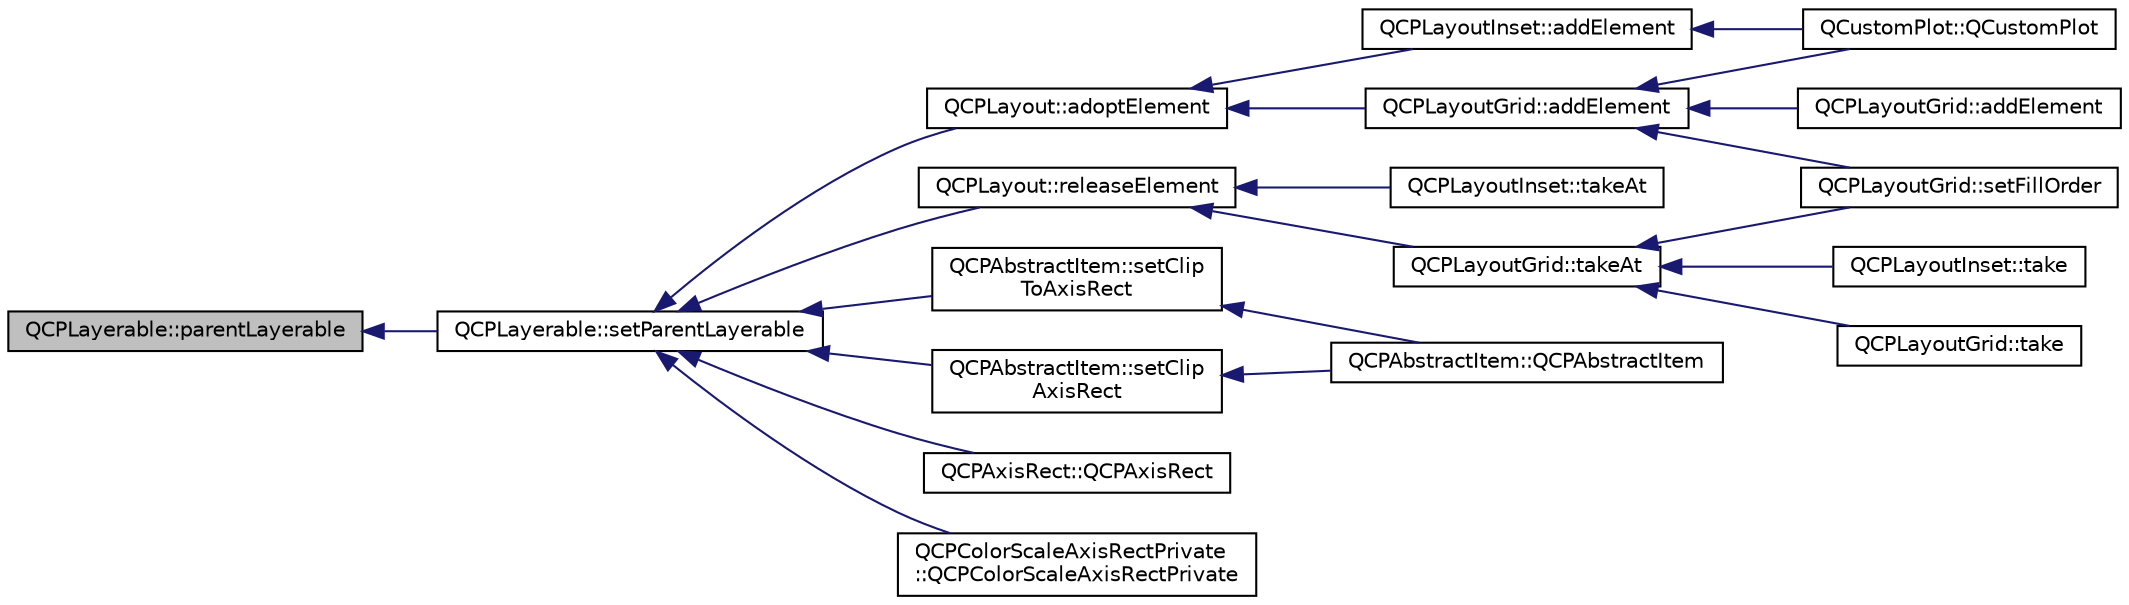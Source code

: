 digraph "QCPLayerable::parentLayerable"
{
  edge [fontname="Helvetica",fontsize="10",labelfontname="Helvetica",labelfontsize="10"];
  node [fontname="Helvetica",fontsize="10",shape=record];
  rankdir="LR";
  Node235 [label="QCPLayerable::parentLayerable",height=0.2,width=0.4,color="black", fillcolor="grey75", style="filled", fontcolor="black"];
  Node235 -> Node236 [dir="back",color="midnightblue",fontsize="10",style="solid",fontname="Helvetica"];
  Node236 [label="QCPLayerable::setParentLayerable",height=0.2,width=0.4,color="black", fillcolor="white", style="filled",URL="$class_q_c_p_layerable.html#aa23c893671f1f6744ac235cf2204cf3a"];
  Node236 -> Node237 [dir="back",color="midnightblue",fontsize="10",style="solid",fontname="Helvetica"];
  Node237 [label="QCPLayout::adoptElement",height=0.2,width=0.4,color="black", fillcolor="white", style="filled",URL="$class_q_c_p_layout.html#af6dbbc24156a808da29cd1ec031729a3"];
  Node237 -> Node238 [dir="back",color="midnightblue",fontsize="10",style="solid",fontname="Helvetica"];
  Node238 [label="QCPLayoutGrid::addElement",height=0.2,width=0.4,color="black", fillcolor="white", style="filled",URL="$class_q_c_p_layout_grid.html#adff1a2ca691ed83d2d24a4cd1fe17012"];
  Node238 -> Node239 [dir="back",color="midnightblue",fontsize="10",style="solid",fontname="Helvetica"];
  Node239 [label="QCPLayoutGrid::addElement",height=0.2,width=0.4,color="black", fillcolor="white", style="filled",URL="$class_q_c_p_layout_grid.html#a4c44025dd25acd27e053cadfd448ad7b"];
  Node238 -> Node240 [dir="back",color="midnightblue",fontsize="10",style="solid",fontname="Helvetica"];
  Node240 [label="QCPLayoutGrid::setFillOrder",height=0.2,width=0.4,color="black", fillcolor="white", style="filled",URL="$class_q_c_p_layout_grid.html#affc2f3cfd22f28698c5b29b960d2a391"];
  Node238 -> Node241 [dir="back",color="midnightblue",fontsize="10",style="solid",fontname="Helvetica"];
  Node241 [label="QCustomPlot::QCustomPlot",height=0.2,width=0.4,color="black", fillcolor="white", style="filled",URL="$class_q_custom_plot.html#a45b99626558651a6428b83972b0b34b8"];
  Node237 -> Node242 [dir="back",color="midnightblue",fontsize="10",style="solid",fontname="Helvetica"];
  Node242 [label="QCPLayoutInset::addElement",height=0.2,width=0.4,color="black", fillcolor="white", style="filled",URL="$class_q_c_p_layout_inset.html#ad61529eb576af7f04dff94abb10c745a"];
  Node242 -> Node241 [dir="back",color="midnightblue",fontsize="10",style="solid",fontname="Helvetica"];
  Node236 -> Node243 [dir="back",color="midnightblue",fontsize="10",style="solid",fontname="Helvetica"];
  Node243 [label="QCPLayout::releaseElement",height=0.2,width=0.4,color="black", fillcolor="white", style="filled",URL="$class_q_c_p_layout.html#a4afbb4bef0071f72f91afdac4433a18e"];
  Node243 -> Node244 [dir="back",color="midnightblue",fontsize="10",style="solid",fontname="Helvetica"];
  Node244 [label="QCPLayoutGrid::takeAt",height=0.2,width=0.4,color="black", fillcolor="white", style="filled",URL="$class_q_c_p_layout_grid.html#a17dd220234d1bbf8835abcc666384d45"];
  Node244 -> Node240 [dir="back",color="midnightblue",fontsize="10",style="solid",fontname="Helvetica"];
  Node244 -> Node245 [dir="back",color="midnightblue",fontsize="10",style="solid",fontname="Helvetica"];
  Node245 [label="QCPLayoutGrid::take",height=0.2,width=0.4,color="black", fillcolor="white", style="filled",URL="$class_q_c_p_layout_grid.html#aee961c2eb6cf8a85dcbc5a7d7b6c1a00"];
  Node244 -> Node246 [dir="back",color="midnightblue",fontsize="10",style="solid",fontname="Helvetica"];
  Node246 [label="QCPLayoutInset::take",height=0.2,width=0.4,color="black", fillcolor="white", style="filled",URL="$class_q_c_p_layout_inset.html#af7f13cc369f8190b5e7e17d5f39dfe1c"];
  Node243 -> Node247 [dir="back",color="midnightblue",fontsize="10",style="solid",fontname="Helvetica"];
  Node247 [label="QCPLayoutInset::takeAt",height=0.2,width=0.4,color="black", fillcolor="white", style="filled",URL="$class_q_c_p_layout_inset.html#abf2e8233f5b7051220907e62ded490a2"];
  Node236 -> Node248 [dir="back",color="midnightblue",fontsize="10",style="solid",fontname="Helvetica"];
  Node248 [label="QCPAbstractItem::setClip\lToAxisRect",height=0.2,width=0.4,color="black", fillcolor="white", style="filled",URL="$class_q_c_p_abstract_item.html#a39e05b9d4176b9accafc746d16ca6a06"];
  Node248 -> Node249 [dir="back",color="midnightblue",fontsize="10",style="solid",fontname="Helvetica"];
  Node249 [label="QCPAbstractItem::QCPAbstractItem",height=0.2,width=0.4,color="black", fillcolor="white", style="filled",URL="$class_q_c_p_abstract_item.html#a9922507d8b4503a1fe1ed0b1030e23b6"];
  Node236 -> Node250 [dir="back",color="midnightblue",fontsize="10",style="solid",fontname="Helvetica"];
  Node250 [label="QCPAbstractItem::setClip\lAxisRect",height=0.2,width=0.4,color="black", fillcolor="white", style="filled",URL="$class_q_c_p_abstract_item.html#a7dc75fcbcd10206fe0b75d757ea7a347"];
  Node250 -> Node249 [dir="back",color="midnightblue",fontsize="10",style="solid",fontname="Helvetica"];
  Node236 -> Node251 [dir="back",color="midnightblue",fontsize="10",style="solid",fontname="Helvetica"];
  Node251 [label="QCPAxisRect::QCPAxisRect",height=0.2,width=0.4,color="black", fillcolor="white", style="filled",URL="$class_q_c_p_axis_rect.html#a60b31dece805462c1b82eea2e69ba042"];
  Node236 -> Node252 [dir="back",color="midnightblue",fontsize="10",style="solid",fontname="Helvetica"];
  Node252 [label="QCPColorScaleAxisRectPrivate\l::QCPColorScaleAxisRectPrivate",height=0.2,width=0.4,color="black", fillcolor="white", style="filled",URL="$class_q_c_p_color_scale_axis_rect_private.html#ad3b242f75dd2b33581364a4e668a80db"];
}
